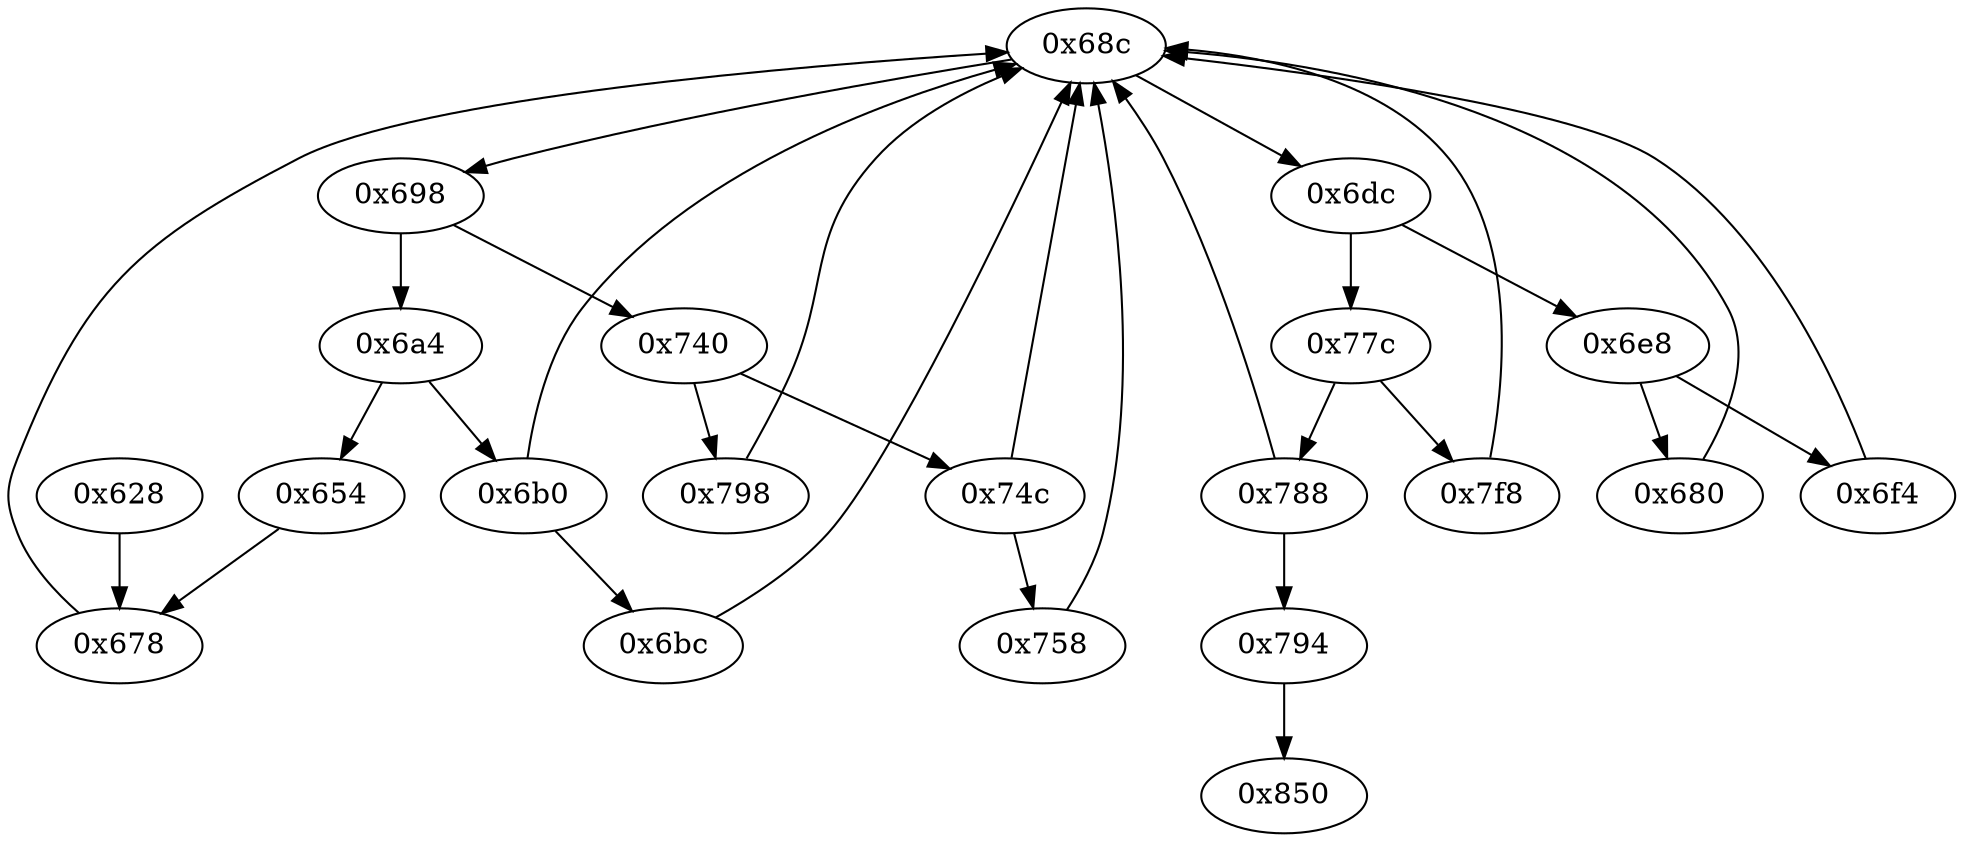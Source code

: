 strict digraph "" {
	"0x68c"	 [opcode="[u'ldr', u'cmp', u'b']"];
	"0x698"	 [opcode="[u'ldr', u'cmp', u'b']"];
	"0x68c" -> "0x698";
	"0x6dc"	 [opcode="[u'ldr', u'cmp', u'b']"];
	"0x68c" -> "0x6dc";
	"0x788"	 [opcode="[u'ldr', u'cmp', u'b']"];
	"0x788" -> "0x68c";
	"0x794"	 [opcode="[u'b']"];
	"0x788" -> "0x794";
	"0x680"	 [opcode="[u'ldr', u'cmp', u'mov']"];
	"0x680" -> "0x68c";
	"0x6a4"	 [opcode="[u'ldr', u'cmp', u'b']"];
	"0x698" -> "0x6a4";
	"0x740"	 [opcode="[u'ldr', u'cmp', u'b']"];
	"0x698" -> "0x740";
	"0x798"	 [opcode="[u'ldr', u'ldr', u'rsb', u'mvn', u'mul', u'mvn', u'ldr', u'orr', u'ldr', u'mov', u'cmn', u'mov', u'ldr', u'cmp', u'mov', u'mov', \
u'mov', u'cmn', u'mov', u'mov', u'teq', u'mvn', u'mov', u'b']"];
	"0x798" -> "0x68c";
	"0x77c"	 [opcode="[u'ldr', u'cmp', u'b']"];
	"0x77c" -> "0x788";
	"0x7f8"	 [opcode="[u'ldr', u'ldr', u'rsb', u'mvn', u'mul', u'mvn', u'ldr', u'orr', u'mov', u'cmn', u'mov', u'ldr', u'cmp', u'mov', u'mov', u'mov', \
u'cmn', u'mov', u'mov', u'teq', u'mov', u'b']"];
	"0x77c" -> "0x7f8";
	"0x654"	 [opcode="[u'ldr', u'mvn', u'orr', u'mvn', u'ldr', u'ldr', u'rsb', u'add', u'rsb']"];
	"0x678"	 [opcode="[u'mov', u'b']"];
	"0x654" -> "0x678";
	"0x678" -> "0x68c";
	"0x6dc" -> "0x77c";
	"0x6e8"	 [opcode="[u'ldr', u'cmp', u'b']"];
	"0x6dc" -> "0x6e8";
	"0x850"	 [opcode="[u'ldr', u'sub', u'pop']"];
	"0x794" -> "0x850";
	"0x6b0"	 [opcode="[u'ldr', u'cmp', u'b']"];
	"0x6b0" -> "0x68c";
	"0x6bc"	 [opcode="[u'ldr', u'ldr', u'bic', u'mvn', u'and', u'orr', u'mov', u'b']"];
	"0x6b0" -> "0x6bc";
	"0x6a4" -> "0x654";
	"0x6a4" -> "0x6b0";
	"0x6e8" -> "0x680";
	"0x6f4"	 [opcode="[u'ldr', u'ldr', u'ldrb', u'ldr', u'sub', u'add', u'mvn', u'add', u'str', u'ldr', u'eor', u'and', u'str', u'ldr', u'ldr', u'ldr', \
u'cmp', u'mov', u'b']"];
	"0x6e8" -> "0x6f4";
	"0x628"	 [opcode="[u'push', u'add', u'sub', u'ldr', u'ldr', u'ldr', u'ldr', u'mov', u'mvn', u'mov', u'b']"];
	"0x628" -> "0x678";
	"0x6f4" -> "0x68c";
	"0x6bc" -> "0x68c";
	"0x7f8" -> "0x68c";
	"0x74c"	 [opcode="[u'ldr', u'cmp', u'b']"];
	"0x74c" -> "0x68c";
	"0x758"	 [opcode="[u'str', u'str', u'str', u'ldr', u'ldr', u'ldr', u'cmp', u'mov', u'b']"];
	"0x74c" -> "0x758";
	"0x740" -> "0x798";
	"0x740" -> "0x74c";
	"0x758" -> "0x68c";
}
